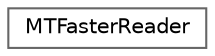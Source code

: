digraph "Graphical Class Hierarchy"
{
 // LATEX_PDF_SIZE
  bgcolor="transparent";
  edge [fontname=Helvetica,fontsize=10,labelfontname=Helvetica,labelfontsize=10];
  node [fontname=Helvetica,fontsize=10,shape=box,height=0.2,width=0.4];
  rankdir="LR";
  Node0 [id="Node000000",label="MTFasterReader",height=0.2,width=0.4,color="grey40", fillcolor="white", style="filled",URL="$class_m_t_faster_reader.html",tooltip="Class used to read in parallel .fast files of the same run."];
}
